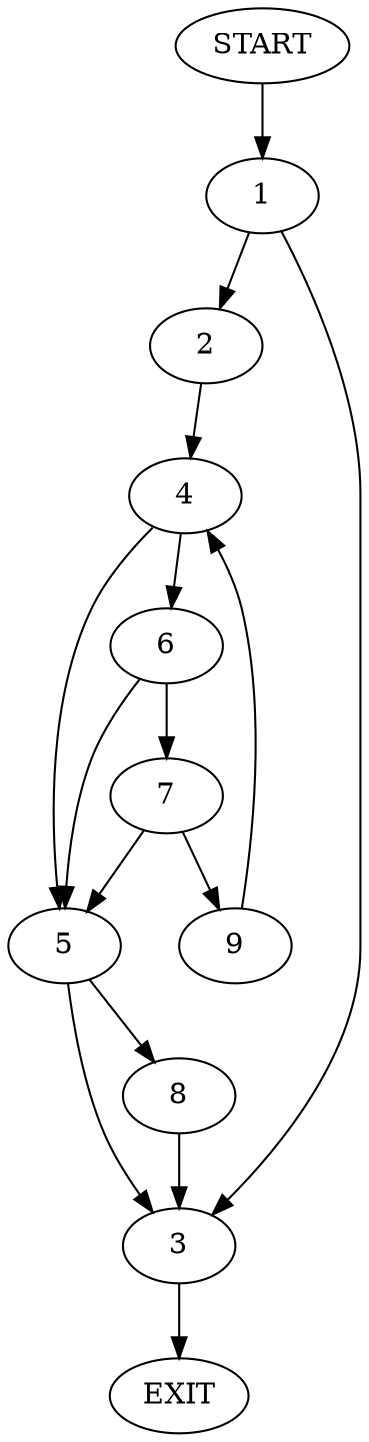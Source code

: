 digraph {
0 [label="START"]
10 [label="EXIT"]
0 -> 1
1 -> 2
1 -> 3
3 -> 10
2 -> 4
4 -> 5
4 -> 6
6 -> 7
6 -> 5
5 -> 8
5 -> 3
7 -> 5
7 -> 9
9 -> 4
8 -> 3
}
